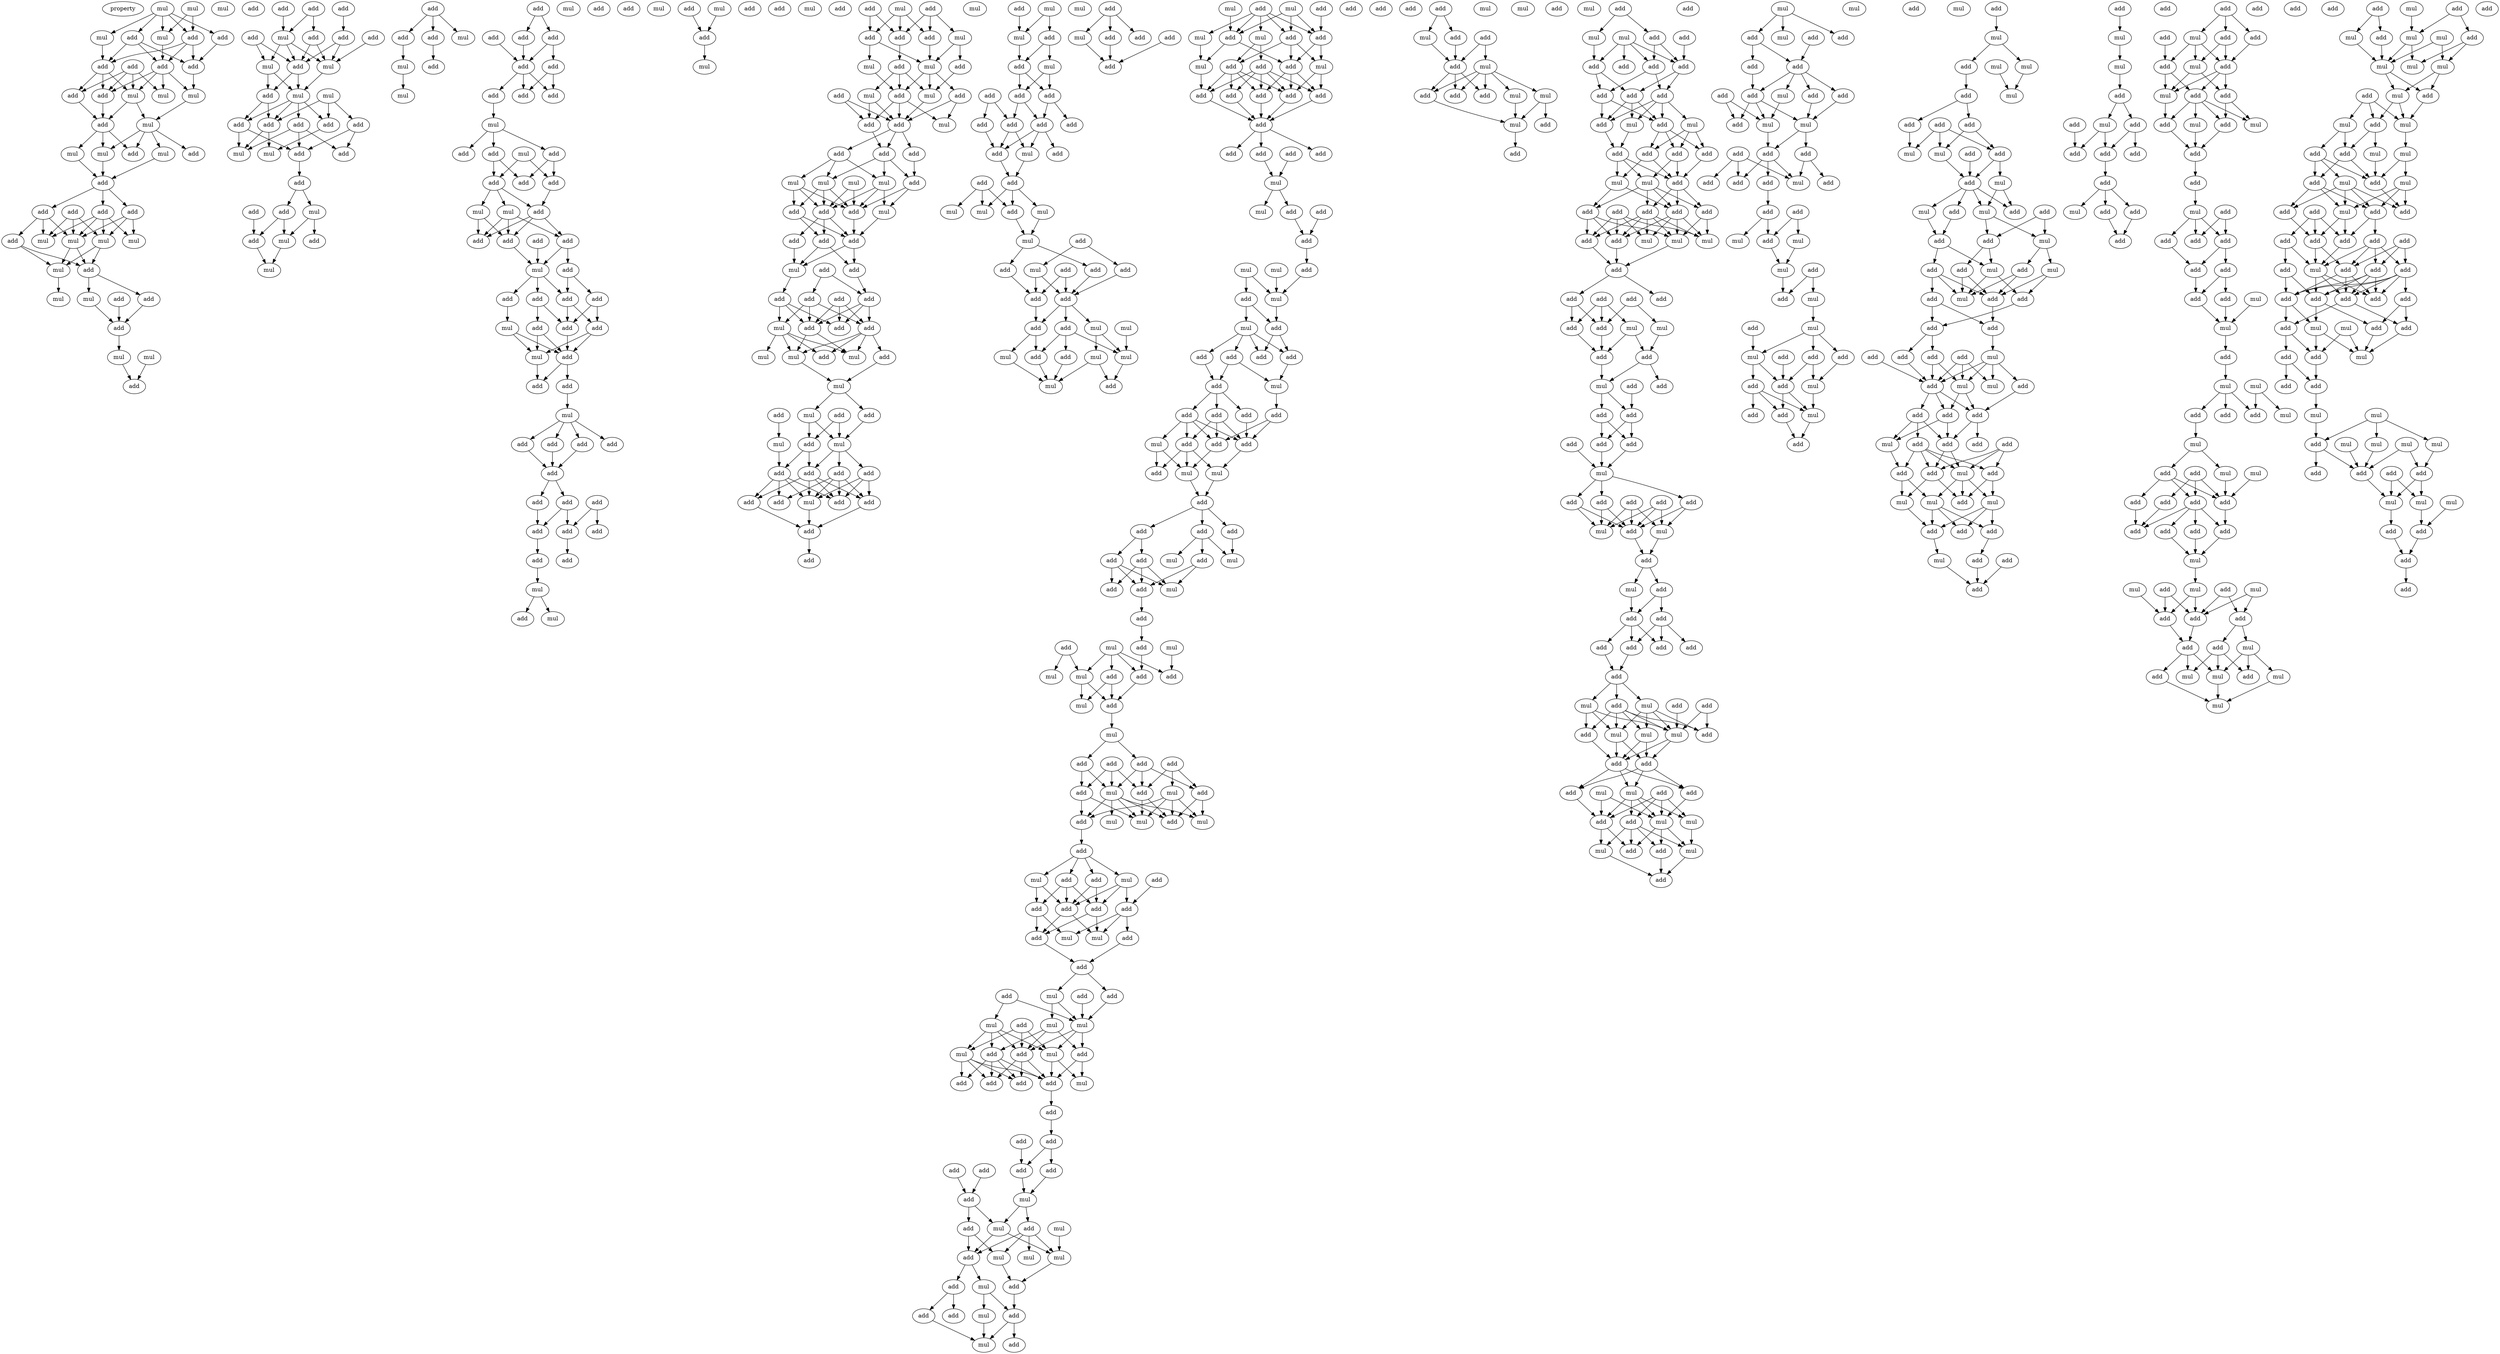 digraph {
    node [fontcolor=black]
    property [mul=2,lf=1.8]
    0 [ label = mul ];
    1 [ label = mul ];
    2 [ label = add ];
    3 [ label = add ];
    4 [ label = add ];
    5 [ label = mul ];
    6 [ label = mul ];
    7 [ label = add ];
    8 [ label = add ];
    9 [ label = add ];
    10 [ label = add ];
    11 [ label = add ];
    12 [ label = add ];
    13 [ label = mul ];
    14 [ label = mul ];
    15 [ label = mul ];
    16 [ label = add ];
    17 [ label = mul ];
    18 [ label = mul ];
    19 [ label = add ];
    20 [ label = add ];
    21 [ label = mul ];
    22 [ label = mul ];
    23 [ label = add ];
    24 [ label = add ];
    25 [ label = add ];
    26 [ label = add ];
    27 [ label = add ];
    28 [ label = mul ];
    29 [ label = mul ];
    30 [ label = add ];
    31 [ label = mul ];
    32 [ label = mul ];
    33 [ label = mul ];
    34 [ label = add ];
    35 [ label = mul ];
    36 [ label = mul ];
    37 [ label = add ];
    38 [ label = mul ];
    39 [ label = add ];
    40 [ label = add ];
    41 [ label = mul ];
    42 [ label = mul ];
    43 [ label = add ];
    44 [ label = add ];
    45 [ label = add ];
    46 [ label = add ];
    47 [ label = add ];
    48 [ label = mul ];
    49 [ label = add ];
    50 [ label = add ];
    51 [ label = add ];
    52 [ label = add ];
    53 [ label = add ];
    54 [ label = mul ];
    55 [ label = mul ];
    56 [ label = add ];
    57 [ label = mul ];
    58 [ label = mul ];
    59 [ label = add ];
    60 [ label = add ];
    61 [ label = add ];
    62 [ label = add ];
    63 [ label = add ];
    64 [ label = add ];
    65 [ label = add ];
    66 [ label = mul ];
    67 [ label = mul ];
    68 [ label = add ];
    69 [ label = add ];
    70 [ label = add ];
    71 [ label = mul ];
    72 [ label = mul ];
    73 [ label = add ];
    74 [ label = add ];
    75 [ label = add ];
    76 [ label = mul ];
    77 [ label = add ];
    78 [ label = add ];
    79 [ label = mul ];
    80 [ label = mul ];
    81 [ label = add ];
    82 [ label = mul ];
    83 [ label = add ];
    84 [ label = add ];
    85 [ label = add ];
    86 [ label = mul ];
    87 [ label = add ];
    88 [ label = add ];
    89 [ label = add ];
    90 [ label = add ];
    91 [ label = add ];
    92 [ label = add ];
    93 [ label = add ];
    94 [ label = add ];
    95 [ label = mul ];
    96 [ label = mul ];
    97 [ label = add ];
    98 [ label = add ];
    99 [ label = add ];
    100 [ label = add ];
    101 [ label = add ];
    102 [ label = add ];
    103 [ label = mul ];
    104 [ label = mul ];
    105 [ label = add ];
    106 [ label = add ];
    107 [ label = add ];
    108 [ label = add ];
    109 [ label = add ];
    110 [ label = add ];
    111 [ label = mul ];
    112 [ label = add ];
    113 [ label = add ];
    114 [ label = add ];
    115 [ label = add ];
    116 [ label = mul ];
    117 [ label = add ];
    118 [ label = add ];
    119 [ label = add ];
    120 [ label = mul ];
    121 [ label = add ];
    122 [ label = mul ];
    123 [ label = add ];
    124 [ label = add ];
    125 [ label = mul ];
    126 [ label = add ];
    127 [ label = add ];
    128 [ label = add ];
    129 [ label = add ];
    130 [ label = add ];
    131 [ label = add ];
    132 [ label = add ];
    133 [ label = add ];
    134 [ label = add ];
    135 [ label = add ];
    136 [ label = add ];
    137 [ label = add ];
    138 [ label = add ];
    139 [ label = mul ];
    140 [ label = add ];
    141 [ label = add ];
    142 [ label = mul ];
    143 [ label = mul ];
    144 [ label = add ];
    145 [ label = add ];
    146 [ label = mul ];
    147 [ label = add ];
    148 [ label = mul ];
    149 [ label = add ];
    150 [ label = add ];
    151 [ label = mul ];
    152 [ label = add ];
    153 [ label = add ];
    154 [ label = add ];
    155 [ label = mul ];
    156 [ label = add ];
    157 [ label = mul ];
    158 [ label = add ];
    159 [ label = add ];
    160 [ label = mul ];
    161 [ label = add ];
    162 [ label = add ];
    163 [ label = mul ];
    164 [ label = add ];
    165 [ label = mul ];
    166 [ label = mul ];
    167 [ label = add ];
    168 [ label = add ];
    169 [ label = add ];
    170 [ label = add ];
    171 [ label = add ];
    172 [ label = mul ];
    173 [ label = mul ];
    174 [ label = mul ];
    175 [ label = mul ];
    176 [ label = add ];
    177 [ label = add ];
    178 [ label = mul ];
    179 [ label = add ];
    180 [ label = add ];
    181 [ label = add ];
    182 [ label = add ];
    183 [ label = add ];
    184 [ label = mul ];
    185 [ label = add ];
    186 [ label = add ];
    187 [ label = add ];
    188 [ label = add ];
    189 [ label = add ];
    190 [ label = add ];
    191 [ label = add ];
    192 [ label = add ];
    193 [ label = add ];
    194 [ label = mul ];
    195 [ label = add ];
    196 [ label = mul ];
    197 [ label = add ];
    198 [ label = mul ];
    199 [ label = mul ];
    200 [ label = mul ];
    201 [ label = add ];
    202 [ label = mul ];
    203 [ label = add ];
    204 [ label = add ];
    205 [ label = mul ];
    206 [ label = mul ];
    207 [ label = add ];
    208 [ label = add ];
    209 [ label = mul ];
    210 [ label = add ];
    211 [ label = add ];
    212 [ label = add ];
    213 [ label = add ];
    214 [ label = add ];
    215 [ label = add ];
    216 [ label = add ];
    217 [ label = mul ];
    218 [ label = add ];
    219 [ label = add ];
    220 [ label = mul ];
    221 [ label = add ];
    222 [ label = mul ];
    223 [ label = add ];
    224 [ label = add ];
    225 [ label = mul ];
    226 [ label = add ];
    227 [ label = add ];
    228 [ label = add ];
    229 [ label = add ];
    230 [ label = add ];
    231 [ label = add ];
    232 [ label = add ];
    233 [ label = mul ];
    234 [ label = add ];
    235 [ label = add ];
    236 [ label = mul ];
    237 [ label = add ];
    238 [ label = add ];
    239 [ label = mul ];
    240 [ label = mul ];
    241 [ label = mul ];
    242 [ label = add ];
    243 [ label = add ];
    244 [ label = mul ];
    245 [ label = add ];
    246 [ label = add ];
    247 [ label = add ];
    248 [ label = mul ];
    249 [ label = add ];
    250 [ label = add ];
    251 [ label = add ];
    252 [ label = mul ];
    253 [ label = add ];
    254 [ label = add ];
    255 [ label = mul ];
    256 [ label = mul ];
    257 [ label = mul ];
    258 [ label = add ];
    259 [ label = add ];
    260 [ label = mul ];
    261 [ label = add ];
    262 [ label = mul ];
    263 [ label = add ];
    264 [ label = mul ];
    265 [ label = add ];
    266 [ label = add ];
    267 [ label = add ];
    268 [ label = add ];
    269 [ label = mul ];
    270 [ label = add ];
    271 [ label = add ];
    272 [ label = mul ];
    273 [ label = mul ];
    274 [ label = add ];
    275 [ label = add ];
    276 [ label = mul ];
    277 [ label = add ];
    278 [ label = add ];
    279 [ label = mul ];
    280 [ label = mul ];
    281 [ label = add ];
    282 [ label = add ];
    283 [ label = add ];
    284 [ label = add ];
    285 [ label = add ];
    286 [ label = add ];
    287 [ label = add ];
    288 [ label = add ];
    289 [ label = add ];
    290 [ label = add ];
    291 [ label = add ];
    292 [ label = add ];
    293 [ label = add ];
    294 [ label = mul ];
    295 [ label = add ];
    296 [ label = add ];
    297 [ label = add ];
    298 [ label = mul ];
    299 [ label = add ];
    300 [ label = mul ];
    301 [ label = add ];
    302 [ label = add ];
    303 [ label = mul ];
    304 [ label = add ];
    305 [ label = mul ];
    306 [ label = add ];
    307 [ label = mul ];
    308 [ label = add ];
    309 [ label = add ];
    310 [ label = add ];
    311 [ label = add ];
    312 [ label = mul ];
    313 [ label = add ];
    314 [ label = add ];
    315 [ label = add ];
    316 [ label = add ];
    317 [ label = add ];
    318 [ label = add ];
    319 [ label = mul ];
    320 [ label = add ];
    321 [ label = add ];
    322 [ label = add ];
    323 [ label = mul ];
    324 [ label = mul ];
    325 [ label = add ];
    326 [ label = add ];
    327 [ label = add ];
    328 [ label = add ];
    329 [ label = add ];
    330 [ label = add ];
    331 [ label = mul ];
    332 [ label = add ];
    333 [ label = mul ];
    334 [ label = add ];
    335 [ label = add ];
    336 [ label = mul ];
    337 [ label = add ];
    338 [ label = add ];
    339 [ label = mul ];
    340 [ label = add ];
    341 [ label = mul ];
    342 [ label = mul ];
    343 [ label = mul ];
    344 [ label = add ];
    345 [ label = add ];
    346 [ label = add ];
    347 [ label = mul ];
    348 [ label = add ];
    349 [ label = mul ];
    350 [ label = add ];
    351 [ label = add ];
    352 [ label = add ];
    353 [ label = add ];
    354 [ label = mul ];
    355 [ label = add ];
    356 [ label = mul ];
    357 [ label = add ];
    358 [ label = add ];
    359 [ label = mul ];
    360 [ label = add ];
    361 [ label = add ];
    362 [ label = mul ];
    363 [ label = mul ];
    364 [ label = add ];
    365 [ label = add ];
    366 [ label = add ];
    367 [ label = add ];
    368 [ label = mul ];
    369 [ label = mul ];
    370 [ label = add ];
    371 [ label = add ];
    372 [ label = add ];
    373 [ label = add ];
    374 [ label = mul ];
    375 [ label = add ];
    376 [ label = add ];
    377 [ label = mul ];
    378 [ label = add ];
    379 [ label = mul ];
    380 [ label = add ];
    381 [ label = add ];
    382 [ label = add ];
    383 [ label = add ];
    384 [ label = mul ];
    385 [ label = mul ];
    386 [ label = mul ];
    387 [ label = mul ];
    388 [ label = add ];
    389 [ label = add ];
    390 [ label = mul ];
    391 [ label = add ];
    392 [ label = add ];
    393 [ label = mul ];
    394 [ label = add ];
    395 [ label = add ];
    396 [ label = add ];
    397 [ label = add ];
    398 [ label = add ];
    399 [ label = add ];
    400 [ label = add ];
    401 [ label = add ];
    402 [ label = add ];
    403 [ label = add ];
    404 [ label = mul ];
    405 [ label = add ];
    406 [ label = add ];
    407 [ label = add ];
    408 [ label = mul ];
    409 [ label = mul ];
    410 [ label = mul ];
    411 [ label = mul ];
    412 [ label = mul ];
    413 [ label = add ];
    414 [ label = mul ];
    415 [ label = add ];
    416 [ label = add ];
    417 [ label = add ];
    418 [ label = mul ];
    419 [ label = add ];
    420 [ label = add ];
    421 [ label = add ];
    422 [ label = mul ];
    423 [ label = add ];
    424 [ label = mul ];
    425 [ label = add ];
    426 [ label = mul ];
    427 [ label = mul ];
    428 [ label = add ];
    429 [ label = add ];
    430 [ label = mul ];
    431 [ label = mul ];
    432 [ label = add ];
    433 [ label = add ];
    434 [ label = mul ];
    435 [ label = add ];
    436 [ label = mul ];
    437 [ label = add ];
    438 [ label = add ];
    439 [ label = add ];
    440 [ label = mul ];
    441 [ label = add ];
    442 [ label = add ];
    443 [ label = mul ];
    444 [ label = add ];
    445 [ label = mul ];
    446 [ label = add ];
    447 [ label = add ];
    448 [ label = add ];
    449 [ label = add ];
    450 [ label = add ];
    451 [ label = add ];
    452 [ label = add ];
    453 [ label = add ];
    454 [ label = mul ];
    455 [ label = mul ];
    456 [ label = add ];
    457 [ label = add ];
    458 [ label = add ];
    459 [ label = add ];
    460 [ label = add ];
    461 [ label = mul ];
    462 [ label = add ];
    463 [ label = mul ];
    464 [ label = add ];
    465 [ label = add ];
    466 [ label = add ];
    467 [ label = add ];
    468 [ label = add ];
    469 [ label = mul ];
    470 [ label = add ];
    471 [ label = mul ];
    472 [ label = mul ];
    473 [ label = add ];
    474 [ label = add ];
    475 [ label = add ];
    476 [ label = add ];
    477 [ label = add ];
    478 [ label = add ];
    479 [ label = mul ];
    480 [ label = add ];
    481 [ label = mul ];
    482 [ label = add ];
    483 [ label = add ];
    484 [ label = add ];
    485 [ label = add ];
    486 [ label = add ];
    487 [ label = mul ];
    488 [ label = add ];
    489 [ label = add ];
    490 [ label = add ];
    491 [ label = add ];
    492 [ label = add ];
    493 [ label = mul ];
    494 [ label = add ];
    495 [ label = add ];
    496 [ label = add ];
    497 [ label = add ];
    498 [ label = add ];
    499 [ label = mul ];
    500 [ label = mul ];
    501 [ label = add ];
    502 [ label = add ];
    503 [ label = mul ];
    504 [ label = add ];
    505 [ label = add ];
    506 [ label = add ];
    507 [ label = add ];
    508 [ label = add ];
    509 [ label = add ];
    510 [ label = add ];
    511 [ label = add ];
    512 [ label = add ];
    513 [ label = mul ];
    514 [ label = add ];
    515 [ label = add ];
    516 [ label = mul ];
    517 [ label = add ];
    518 [ label = add ];
    519 [ label = mul ];
    520 [ label = mul ];
    521 [ label = add ];
    522 [ label = mul ];
    523 [ label = add ];
    524 [ label = add ];
    525 [ label = mul ];
    526 [ label = add ];
    527 [ label = add ];
    528 [ label = add ];
    529 [ label = mul ];
    530 [ label = add ];
    531 [ label = mul ];
    532 [ label = add ];
    533 [ label = mul ];
    534 [ label = add ];
    535 [ label = mul ];
    536 [ label = add ];
    537 [ label = mul ];
    538 [ label = add ];
    539 [ label = mul ];
    540 [ label = mul ];
    541 [ label = add ];
    542 [ label = add ];
    543 [ label = add ];
    544 [ label = mul ];
    545 [ label = add ];
    546 [ label = add ];
    547 [ label = add ];
    548 [ label = add ];
    549 [ label = add ];
    550 [ label = mul ];
    551 [ label = add ];
    552 [ label = mul ];
    553 [ label = mul ];
    554 [ label = add ];
    555 [ label = add ];
    556 [ label = add ];
    557 [ label = add ];
    558 [ label = mul ];
    559 [ label = add ];
    560 [ label = add ];
    561 [ label = add ];
    562 [ label = add ];
    563 [ label = add ];
    564 [ label = add ];
    565 [ label = mul ];
    566 [ label = add ];
    567 [ label = mul ];
    568 [ label = add ];
    569 [ label = add ];
    570 [ label = mul ];
    571 [ label = add ];
    572 [ label = mul ];
    573 [ label = mul ];
    574 [ label = add ];
    575 [ label = add ];
    576 [ label = mul ];
    577 [ label = add ];
    578 [ label = add ];
    579 [ label = mul ];
    580 [ label = mul ];
    581 [ label = add ];
    582 [ label = add ];
    583 [ label = add ];
    584 [ label = mul ];
    585 [ label = add ];
    586 [ label = add ];
    587 [ label = add ];
    588 [ label = mul ];
    589 [ label = mul ];
    590 [ label = mul ];
    591 [ label = add ];
    592 [ label = add ];
    593 [ label = mul ];
    594 [ label = add ];
    595 [ label = add ];
    596 [ label = add ];
    597 [ label = add ];
    598 [ label = add ];
    599 [ label = mul ];
    600 [ label = mul ];
    601 [ label = add ];
    602 [ label = mul ];
    603 [ label = add ];
    604 [ label = mul ];
    605 [ label = add ];
    606 [ label = mul ];
    607 [ label = add ];
    608 [ label = mul ];
    609 [ label = add ];
    610 [ label = add ];
    611 [ label = add ];
    612 [ label = mul ];
    613 [ label = add ];
    614 [ label = mul ];
    615 [ label = add ];
    616 [ label = add ];
    617 [ label = mul ];
    618 [ label = add ];
    619 [ label = add ];
    620 [ label = add ];
    621 [ label = add ];
    622 [ label = mul ];
    623 [ label = add ];
    624 [ label = add ];
    625 [ label = add ];
    626 [ label = add ];
    627 [ label = mul ];
    628 [ label = add ];
    629 [ label = mul ];
    630 [ label = add ];
    631 [ label = add ];
    632 [ label = add ];
    633 [ label = add ];
    634 [ label = add ];
    635 [ label = add ];
    636 [ label = add ];
    637 [ label = mul ];
    638 [ label = add ];
    639 [ label = add ];
    640 [ label = add ];
    641 [ label = mul ];
    642 [ label = add ];
    643 [ label = mul ];
    644 [ label = mul ];
    645 [ label = mul ];
    646 [ label = add ];
    647 [ label = add ];
    648 [ label = add ];
    649 [ label = add ];
    650 [ label = add ];
    651 [ label = mul ];
    652 [ label = add ];
    653 [ label = add ];
    654 [ label = add ];
    655 [ label = mul ];
    656 [ label = mul ];
    657 [ label = add ];
    658 [ label = add ];
    659 [ label = add ];
    660 [ label = mul ];
    661 [ label = add ];
    662 [ label = add ];
    663 [ label = add ];
    664 [ label = add ];
    665 [ label = add ];
    666 [ label = mul ];
    667 [ label = add ];
    668 [ label = add ];
    669 [ label = add ];
    670 [ label = add ];
    671 [ label = mul ];
    672 [ label = add ];
    673 [ label = add ];
    674 [ label = add ];
    675 [ label = mul ];
    676 [ label = add ];
    677 [ label = add ];
    678 [ label = add ];
    679 [ label = mul ];
    680 [ label = add ];
    681 [ label = add ];
    682 [ label = add ];
    683 [ label = mul ];
    684 [ label = mul ];
    685 [ label = add ];
    686 [ label = add ];
    687 [ label = mul ];
    688 [ label = add ];
    689 [ label = add ];
    690 [ label = add ];
    691 [ label = add ];
    692 [ label = add ];
    693 [ label = add ];
    694 [ label = add ];
    695 [ label = mul ];
    696 [ label = add ];
    697 [ label = add ];
    698 [ label = mul ];
    699 [ label = add ];
    700 [ label = mul ];
    701 [ label = add ];
    702 [ label = mul ];
    703 [ label = add ];
    704 [ label = mul ];
    705 [ label = add ];
    706 [ label = add ];
    707 [ label = add ];
    708 [ label = mul ];
    709 [ label = mul ];
    710 [ label = add ];
    711 [ label = add ];
    712 [ label = mul ];
    713 [ label = add ];
    714 [ label = add ];
    715 [ label = add ];
    716 [ label = add ];
    717 [ label = add ];
    718 [ label = add ];
    719 [ label = add ];
    720 [ label = add ];
    721 [ label = mul ];
    722 [ label = mul ];
    723 [ label = mul ];
    724 [ label = add ];
    725 [ label = mul ];
    726 [ label = add ];
    727 [ label = add ];
    728 [ label = add ];
    729 [ label = add ];
    730 [ label = add ];
    731 [ label = add ];
    732 [ label = mul ];
    733 [ label = add ];
    734 [ label = mul ];
    735 [ label = mul ];
    736 [ label = add ];
    737 [ label = mul ];
    738 [ label = mul ];
    739 [ label = mul ];
    740 [ label = add ];
    741 [ label = add ];
    742 [ label = mul ];
    743 [ label = add ];
    744 [ label = mul ];
    745 [ label = add ];
    746 [ label = mul ];
    747 [ label = mul ];
    748 [ label = mul ];
    749 [ label = mul ];
    750 [ label = add ];
    751 [ label = add ];
    752 [ label = mul ];
    753 [ label = mul ];
    754 [ label = add ];
    755 [ label = mul ];
    756 [ label = mul ];
    757 [ label = mul ];
    758 [ label = add ];
    759 [ label = add ];
    760 [ label = mul ];
    761 [ label = mul ];
    762 [ label = add ];
    763 [ label = add ];
    764 [ label = add ];
    765 [ label = add ];
    766 [ label = add ];
    767 [ label = add ];
    768 [ label = mul ];
    769 [ label = add ];
    770 [ label = add ];
    771 [ label = add ];
    772 [ label = add ];
    773 [ label = add ];
    774 [ label = add ];
    775 [ label = add ];
    776 [ label = add ];
    777 [ label = add ];
    778 [ label = mul ];
    779 [ label = add ];
    780 [ label = add ];
    781 [ label = add ];
    782 [ label = add ];
    783 [ label = add ];
    784 [ label = mul ];
    785 [ label = mul ];
    786 [ label = add ];
    787 [ label = add ];
    788 [ label = add ];
    789 [ label = add ];
    790 [ label = add ];
    791 [ label = mul ];
    792 [ label = add ];
    793 [ label = add ];
    794 [ label = mul ];
    795 [ label = mul ];
    796 [ label = add ];
    797 [ label = mul ];
    798 [ label = mul ];
    799 [ label = mul ];
    800 [ label = mul ];
    801 [ label = add ];
    802 [ label = add ];
    803 [ label = add ];
    804 [ label = add ];
    805 [ label = mul ];
    806 [ label = mul ];
    807 [ label = mul ];
    808 [ label = add ];
    809 [ label = add ];
    810 [ label = add ];
    811 [ label = add ];
    812 [ label = add ];
    0 -> 2 [ name = 0 ];
    0 -> 3 [ name = 1 ];
    0 -> 4 [ name = 2 ];
    0 -> 5 [ name = 3 ];
    0 -> 6 [ name = 4 ];
    1 -> 2 [ name = 5 ];
    1 -> 6 [ name = 6 ];
    2 -> 7 [ name = 7 ];
    2 -> 8 [ name = 8 ];
    2 -> 9 [ name = 9 ];
    3 -> 7 [ name = 10 ];
    3 -> 8 [ name = 11 ];
    3 -> 9 [ name = 12 ];
    4 -> 9 [ name = 13 ];
    5 -> 7 [ name = 14 ];
    6 -> 8 [ name = 15 ];
    7 -> 11 [ name = 16 ];
    7 -> 12 [ name = 17 ];
    7 -> 13 [ name = 18 ];
    8 -> 12 [ name = 19 ];
    8 -> 13 [ name = 20 ];
    8 -> 14 [ name = 21 ];
    8 -> 15 [ name = 22 ];
    9 -> 14 [ name = 23 ];
    10 -> 11 [ name = 24 ];
    10 -> 12 [ name = 25 ];
    10 -> 13 [ name = 26 ];
    10 -> 15 [ name = 27 ];
    11 -> 16 [ name = 28 ];
    12 -> 16 [ name = 29 ];
    13 -> 16 [ name = 30 ];
    13 -> 17 [ name = 31 ];
    14 -> 17 [ name = 32 ];
    16 -> 18 [ name = 33 ];
    16 -> 20 [ name = 34 ];
    16 -> 21 [ name = 35 ];
    17 -> 18 [ name = 36 ];
    17 -> 19 [ name = 37 ];
    17 -> 20 [ name = 38 ];
    17 -> 22 [ name = 39 ];
    18 -> 23 [ name = 40 ];
    21 -> 23 [ name = 41 ];
    22 -> 23 [ name = 42 ];
    23 -> 24 [ name = 43 ];
    23 -> 25 [ name = 44 ];
    23 -> 27 [ name = 45 ];
    24 -> 28 [ name = 46 ];
    24 -> 29 [ name = 47 ];
    24 -> 31 [ name = 48 ];
    24 -> 32 [ name = 49 ];
    25 -> 29 [ name = 50 ];
    25 -> 31 [ name = 51 ];
    25 -> 32 [ name = 52 ];
    26 -> 28 [ name = 53 ];
    26 -> 29 [ name = 54 ];
    26 -> 31 [ name = 55 ];
    27 -> 28 [ name = 56 ];
    27 -> 29 [ name = 57 ];
    27 -> 30 [ name = 58 ];
    29 -> 33 [ name = 59 ];
    29 -> 34 [ name = 60 ];
    30 -> 33 [ name = 61 ];
    30 -> 34 [ name = 62 ];
    31 -> 33 [ name = 63 ];
    31 -> 34 [ name = 64 ];
    33 -> 36 [ name = 65 ];
    34 -> 35 [ name = 66 ];
    34 -> 39 [ name = 67 ];
    35 -> 40 [ name = 68 ];
    37 -> 40 [ name = 69 ];
    39 -> 40 [ name = 70 ];
    40 -> 41 [ name = 71 ];
    41 -> 43 [ name = 72 ];
    42 -> 43 [ name = 73 ];
    45 -> 48 [ name = 74 ];
    46 -> 49 [ name = 75 ];
    47 -> 48 [ name = 76 ];
    47 -> 51 [ name = 77 ];
    48 -> 53 [ name = 78 ];
    48 -> 54 [ name = 79 ];
    48 -> 55 [ name = 80 ];
    49 -> 53 [ name = 81 ];
    49 -> 54 [ name = 82 ];
    50 -> 54 [ name = 83 ];
    51 -> 53 [ name = 84 ];
    51 -> 54 [ name = 85 ];
    52 -> 53 [ name = 86 ];
    52 -> 55 [ name = 87 ];
    53 -> 56 [ name = 88 ];
    53 -> 58 [ name = 89 ];
    54 -> 58 [ name = 90 ];
    55 -> 56 [ name = 91 ];
    55 -> 58 [ name = 92 ];
    56 -> 61 [ name = 93 ];
    56 -> 63 [ name = 94 ];
    57 -> 60 [ name = 95 ];
    57 -> 62 [ name = 96 ];
    57 -> 63 [ name = 97 ];
    58 -> 59 [ name = 98 ];
    58 -> 60 [ name = 99 ];
    58 -> 61 [ name = 100 ];
    58 -> 63 [ name = 101 ];
    59 -> 64 [ name = 102 ];
    59 -> 65 [ name = 103 ];
    59 -> 66 [ name = 104 ];
    60 -> 67 [ name = 105 ];
    61 -> 64 [ name = 106 ];
    61 -> 66 [ name = 107 ];
    62 -> 64 [ name = 108 ];
    62 -> 65 [ name = 109 ];
    63 -> 66 [ name = 110 ];
    63 -> 67 [ name = 111 ];
    64 -> 68 [ name = 112 ];
    68 -> 69 [ name = 113 ];
    68 -> 71 [ name = 114 ];
    69 -> 72 [ name = 115 ];
    69 -> 74 [ name = 116 ];
    70 -> 74 [ name = 117 ];
    71 -> 72 [ name = 118 ];
    71 -> 73 [ name = 119 ];
    72 -> 76 [ name = 120 ];
    74 -> 76 [ name = 121 ];
    75 -> 77 [ name = 122 ];
    75 -> 78 [ name = 123 ];
    75 -> 79 [ name = 124 ];
    77 -> 80 [ name = 125 ];
    78 -> 81 [ name = 126 ];
    80 -> 82 [ name = 127 ];
    83 -> 84 [ name = 128 ];
    83 -> 85 [ name = 129 ];
    84 -> 89 [ name = 130 ];
    85 -> 88 [ name = 131 ];
    85 -> 89 [ name = 132 ];
    87 -> 89 [ name = 133 ];
    88 -> 90 [ name = 134 ];
    88 -> 91 [ name = 135 ];
    89 -> 90 [ name = 136 ];
    89 -> 91 [ name = 137 ];
    89 -> 93 [ name = 138 ];
    93 -> 95 [ name = 139 ];
    95 -> 97 [ name = 140 ];
    95 -> 98 [ name = 141 ];
    95 -> 99 [ name = 142 ];
    96 -> 101 [ name = 143 ];
    96 -> 102 [ name = 144 ];
    97 -> 100 [ name = 145 ];
    97 -> 101 [ name = 146 ];
    99 -> 100 [ name = 147 ];
    99 -> 102 [ name = 148 ];
    101 -> 105 [ name = 149 ];
    102 -> 103 [ name = 150 ];
    102 -> 104 [ name = 151 ];
    102 -> 105 [ name = 152 ];
    103 -> 106 [ name = 153 ];
    103 -> 107 [ name = 154 ];
    103 -> 108 [ name = 155 ];
    104 -> 107 [ name = 156 ];
    104 -> 108 [ name = 157 ];
    105 -> 106 [ name = 158 ];
    105 -> 107 [ name = 159 ];
    105 -> 108 [ name = 160 ];
    106 -> 110 [ name = 161 ];
    106 -> 111 [ name = 162 ];
    107 -> 111 [ name = 163 ];
    109 -> 111 [ name = 164 ];
    110 -> 112 [ name = 165 ];
    110 -> 115 [ name = 166 ];
    111 -> 112 [ name = 167 ];
    111 -> 113 [ name = 168 ];
    111 -> 114 [ name = 169 ];
    112 -> 117 [ name = 170 ];
    112 -> 118 [ name = 171 ];
    113 -> 116 [ name = 172 ];
    114 -> 118 [ name = 173 ];
    114 -> 119 [ name = 174 ];
    115 -> 117 [ name = 175 ];
    115 -> 118 [ name = 176 ];
    116 -> 120 [ name = 177 ];
    116 -> 121 [ name = 178 ];
    117 -> 120 [ name = 179 ];
    117 -> 121 [ name = 180 ];
    118 -> 121 [ name = 181 ];
    119 -> 120 [ name = 182 ];
    119 -> 121 [ name = 183 ];
    120 -> 124 [ name = 184 ];
    121 -> 123 [ name = 185 ];
    121 -> 124 [ name = 186 ];
    123 -> 125 [ name = 187 ];
    125 -> 126 [ name = 188 ];
    125 -> 127 [ name = 189 ];
    125 -> 128 [ name = 190 ];
    125 -> 129 [ name = 191 ];
    126 -> 130 [ name = 192 ];
    128 -> 130 [ name = 193 ];
    129 -> 130 [ name = 194 ];
    130 -> 132 [ name = 195 ];
    130 -> 133 [ name = 196 ];
    131 -> 135 [ name = 197 ];
    131 -> 136 [ name = 198 ];
    132 -> 134 [ name = 199 ];
    132 -> 136 [ name = 200 ];
    133 -> 134 [ name = 201 ];
    134 -> 138 [ name = 202 ];
    136 -> 137 [ name = 203 ];
    138 -> 139 [ name = 204 ];
    139 -> 140 [ name = 205 ];
    139 -> 143 [ name = 206 ];
    141 -> 145 [ name = 207 ];
    142 -> 145 [ name = 208 ];
    145 -> 146 [ name = 209 ];
    150 -> 154 [ name = 210 ];
    150 -> 155 [ name = 211 ];
    150 -> 156 [ name = 212 ];
    151 -> 153 [ name = 213 ];
    151 -> 154 [ name = 214 ];
    151 -> 156 [ name = 215 ];
    152 -> 153 [ name = 216 ];
    152 -> 156 [ name = 217 ];
    153 -> 157 [ name = 218 ];
    153 -> 160 [ name = 219 ];
    154 -> 160 [ name = 220 ];
    155 -> 159 [ name = 221 ];
    155 -> 160 [ name = 222 ];
    156 -> 158 [ name = 223 ];
    157 -> 161 [ name = 224 ];
    158 -> 161 [ name = 225 ];
    158 -> 163 [ name = 226 ];
    158 -> 165 [ name = 227 ];
    159 -> 165 [ name = 228 ];
    160 -> 161 [ name = 229 ];
    160 -> 164 [ name = 230 ];
    160 -> 165 [ name = 231 ];
    161 -> 166 [ name = 232 ];
    161 -> 167 [ name = 233 ];
    161 -> 168 [ name = 234 ];
    162 -> 167 [ name = 235 ];
    162 -> 168 [ name = 236 ];
    163 -> 167 [ name = 237 ];
    163 -> 168 [ name = 238 ];
    164 -> 166 [ name = 239 ];
    164 -> 167 [ name = 240 ];
    165 -> 167 [ name = 241 ];
    167 -> 169 [ name = 242 ];
    167 -> 170 [ name = 243 ];
    167 -> 171 [ name = 244 ];
    168 -> 169 [ name = 245 ];
    169 -> 172 [ name = 246 ];
    169 -> 174 [ name = 247 ];
    169 -> 176 [ name = 248 ];
    170 -> 172 [ name = 249 ];
    170 -> 174 [ name = 250 ];
    170 -> 175 [ name = 251 ];
    171 -> 176 [ name = 252 ];
    172 -> 177 [ name = 253 ];
    172 -> 178 [ name = 254 ];
    172 -> 180 [ name = 255 ];
    173 -> 177 [ name = 256 ];
    173 -> 180 [ name = 257 ];
    174 -> 177 [ name = 258 ];
    174 -> 179 [ name = 259 ];
    174 -> 180 [ name = 260 ];
    175 -> 177 [ name = 261 ];
    175 -> 179 [ name = 262 ];
    175 -> 180 [ name = 263 ];
    176 -> 177 [ name = 264 ];
    176 -> 178 [ name = 265 ];
    177 -> 183 [ name = 266 ];
    178 -> 183 [ name = 267 ];
    179 -> 182 [ name = 268 ];
    179 -> 183 [ name = 269 ];
    180 -> 181 [ name = 270 ];
    180 -> 182 [ name = 271 ];
    180 -> 183 [ name = 272 ];
    181 -> 184 [ name = 273 ];
    182 -> 184 [ name = 274 ];
    182 -> 186 [ name = 275 ];
    183 -> 184 [ name = 276 ];
    183 -> 186 [ name = 277 ];
    184 -> 188 [ name = 278 ];
    185 -> 187 [ name = 279 ];
    185 -> 189 [ name = 280 ];
    186 -> 189 [ name = 281 ];
    187 -> 191 [ name = 282 ];
    187 -> 192 [ name = 283 ];
    187 -> 194 [ name = 284 ];
    188 -> 191 [ name = 285 ];
    188 -> 193 [ name = 286 ];
    188 -> 194 [ name = 287 ];
    189 -> 191 [ name = 288 ];
    189 -> 192 [ name = 289 ];
    189 -> 193 [ name = 290 ];
    190 -> 191 [ name = 291 ];
    190 -> 192 [ name = 292 ];
    190 -> 193 [ name = 293 ];
    191 -> 196 [ name = 294 ];
    191 -> 198 [ name = 295 ];
    192 -> 195 [ name = 296 ];
    192 -> 196 [ name = 297 ];
    192 -> 197 [ name = 298 ];
    192 -> 198 [ name = 299 ];
    194 -> 196 [ name = 300 ];
    194 -> 197 [ name = 301 ];
    194 -> 198 [ name = 302 ];
    194 -> 199 [ name = 303 ];
    195 -> 200 [ name = 304 ];
    196 -> 200 [ name = 305 ];
    200 -> 201 [ name = 306 ];
    200 -> 202 [ name = 307 ];
    201 -> 205 [ name = 308 ];
    202 -> 205 [ name = 309 ];
    202 -> 207 [ name = 310 ];
    203 -> 206 [ name = 311 ];
    204 -> 205 [ name = 312 ];
    204 -> 207 [ name = 313 ];
    205 -> 210 [ name = 314 ];
    205 -> 211 [ name = 315 ];
    205 -> 212 [ name = 316 ];
    206 -> 208 [ name = 317 ];
    207 -> 208 [ name = 318 ];
    207 -> 212 [ name = 319 ];
    208 -> 213 [ name = 320 ];
    208 -> 215 [ name = 321 ];
    208 -> 216 [ name = 322 ];
    208 -> 217 [ name = 323 ];
    210 -> 214 [ name = 324 ];
    210 -> 215 [ name = 325 ];
    210 -> 217 [ name = 326 ];
    211 -> 213 [ name = 327 ];
    211 -> 214 [ name = 328 ];
    211 -> 215 [ name = 329 ];
    211 -> 217 [ name = 330 ];
    212 -> 214 [ name = 331 ];
    212 -> 215 [ name = 332 ];
    212 -> 216 [ name = 333 ];
    212 -> 217 [ name = 334 ];
    214 -> 218 [ name = 335 ];
    216 -> 218 [ name = 336 ];
    217 -> 218 [ name = 337 ];
    218 -> 221 [ name = 338 ];
    219 -> 222 [ name = 339 ];
    220 -> 222 [ name = 340 ];
    220 -> 223 [ name = 341 ];
    222 -> 224 [ name = 342 ];
    223 -> 224 [ name = 343 ];
    223 -> 225 [ name = 344 ];
    224 -> 227 [ name = 345 ];
    224 -> 228 [ name = 346 ];
    225 -> 227 [ name = 347 ];
    225 -> 228 [ name = 348 ];
    226 -> 230 [ name = 349 ];
    226 -> 231 [ name = 350 ];
    227 -> 230 [ name = 351 ];
    227 -> 232 [ name = 352 ];
    228 -> 229 [ name = 353 ];
    228 -> 232 [ name = 354 ];
    230 -> 235 [ name = 355 ];
    230 -> 236 [ name = 356 ];
    231 -> 235 [ name = 357 ];
    232 -> 234 [ name = 358 ];
    232 -> 235 [ name = 359 ];
    232 -> 236 [ name = 360 ];
    235 -> 237 [ name = 361 ];
    236 -> 237 [ name = 362 ];
    237 -> 240 [ name = 363 ];
    237 -> 241 [ name = 364 ];
    237 -> 242 [ name = 365 ];
    238 -> 239 [ name = 366 ];
    238 -> 240 [ name = 367 ];
    238 -> 242 [ name = 368 ];
    241 -> 244 [ name = 369 ];
    242 -> 244 [ name = 370 ];
    243 -> 247 [ name = 371 ];
    243 -> 248 [ name = 372 ];
    244 -> 246 [ name = 373 ];
    244 -> 249 [ name = 374 ];
    245 -> 250 [ name = 375 ];
    245 -> 251 [ name = 376 ];
    246 -> 250 [ name = 377 ];
    247 -> 250 [ name = 378 ];
    248 -> 250 [ name = 379 ];
    248 -> 251 [ name = 380 ];
    249 -> 251 [ name = 381 ];
    250 -> 253 [ name = 382 ];
    250 -> 254 [ name = 383 ];
    250 -> 255 [ name = 384 ];
    251 -> 253 [ name = 385 ];
    252 -> 256 [ name = 386 ];
    253 -> 258 [ name = 387 ];
    253 -> 260 [ name = 388 ];
    254 -> 256 [ name = 389 ];
    254 -> 258 [ name = 390 ];
    254 -> 259 [ name = 391 ];
    255 -> 256 [ name = 392 ];
    255 -> 257 [ name = 393 ];
    256 -> 261 [ name = 394 ];
    257 -> 261 [ name = 395 ];
    257 -> 262 [ name = 396 ];
    258 -> 262 [ name = 397 ];
    259 -> 262 [ name = 398 ];
    260 -> 262 [ name = 399 ];
    263 -> 264 [ name = 400 ];
    263 -> 265 [ name = 401 ];
    263 -> 267 [ name = 402 ];
    264 -> 268 [ name = 403 ];
    265 -> 268 [ name = 404 ];
    266 -> 268 [ name = 405 ];
    269 -> 274 [ name = 406 ];
    269 -> 275 [ name = 407 ];
    269 -> 277 [ name = 408 ];
    270 -> 273 [ name = 409 ];
    270 -> 274 [ name = 410 ];
    270 -> 275 [ name = 411 ];
    270 -> 276 [ name = 412 ];
    270 -> 277 [ name = 413 ];
    271 -> 275 [ name = 414 ];
    272 -> 277 [ name = 415 ];
    273 -> 279 [ name = 416 ];
    274 -> 278 [ name = 417 ];
    274 -> 280 [ name = 418 ];
    274 -> 281 [ name = 419 ];
    275 -> 280 [ name = 420 ];
    275 -> 281 [ name = 421 ];
    276 -> 278 [ name = 422 ];
    276 -> 282 [ name = 423 ];
    277 -> 279 [ name = 424 ];
    277 -> 281 [ name = 425 ];
    278 -> 283 [ name = 426 ];
    278 -> 284 [ name = 427 ];
    278 -> 285 [ name = 428 ];
    278 -> 287 [ name = 429 ];
    279 -> 283 [ name = 430 ];
    280 -> 284 [ name = 431 ];
    280 -> 286 [ name = 432 ];
    281 -> 284 [ name = 433 ];
    281 -> 286 [ name = 434 ];
    281 -> 287 [ name = 435 ];
    282 -> 283 [ name = 436 ];
    282 -> 284 [ name = 437 ];
    282 -> 285 [ name = 438 ];
    282 -> 286 [ name = 439 ];
    282 -> 287 [ name = 440 ];
    283 -> 288 [ name = 441 ];
    284 -> 288 [ name = 442 ];
    285 -> 288 [ name = 443 ];
    286 -> 288 [ name = 444 ];
    287 -> 288 [ name = 445 ];
    288 -> 289 [ name = 446 ];
    288 -> 290 [ name = 447 ];
    288 -> 293 [ name = 448 ];
    292 -> 294 [ name = 449 ];
    293 -> 294 [ name = 450 ];
    294 -> 296 [ name = 451 ];
    294 -> 298 [ name = 452 ];
    296 -> 299 [ name = 453 ];
    297 -> 299 [ name = 454 ];
    299 -> 302 [ name = 455 ];
    300 -> 304 [ name = 456 ];
    300 -> 305 [ name = 457 ];
    302 -> 305 [ name = 458 ];
    303 -> 305 [ name = 459 ];
    304 -> 306 [ name = 460 ];
    304 -> 307 [ name = 461 ];
    305 -> 306 [ name = 462 ];
    306 -> 309 [ name = 463 ];
    306 -> 310 [ name = 464 ];
    307 -> 308 [ name = 465 ];
    307 -> 309 [ name = 466 ];
    307 -> 310 [ name = 467 ];
    307 -> 311 [ name = 468 ];
    308 -> 313 [ name = 469 ];
    309 -> 312 [ name = 470 ];
    311 -> 312 [ name = 471 ];
    311 -> 313 [ name = 472 ];
    312 -> 317 [ name = 473 ];
    313 -> 314 [ name = 474 ];
    313 -> 315 [ name = 475 ];
    313 -> 316 [ name = 476 ];
    314 -> 318 [ name = 477 ];
    314 -> 319 [ name = 478 ];
    314 -> 320 [ name = 479 ];
    314 -> 321 [ name = 480 ];
    315 -> 321 [ name = 481 ];
    316 -> 318 [ name = 482 ];
    316 -> 320 [ name = 483 ];
    316 -> 321 [ name = 484 ];
    317 -> 320 [ name = 485 ];
    317 -> 321 [ name = 486 ];
    318 -> 322 [ name = 487 ];
    318 -> 323 [ name = 488 ];
    318 -> 324 [ name = 489 ];
    319 -> 322 [ name = 490 ];
    319 -> 323 [ name = 491 ];
    320 -> 323 [ name = 492 ];
    321 -> 324 [ name = 493 ];
    323 -> 325 [ name = 494 ];
    324 -> 325 [ name = 495 ];
    325 -> 326 [ name = 496 ];
    325 -> 327 [ name = 497 ];
    325 -> 328 [ name = 498 ];
    326 -> 330 [ name = 499 ];
    326 -> 331 [ name = 500 ];
    326 -> 333 [ name = 501 ];
    327 -> 333 [ name = 502 ];
    328 -> 329 [ name = 503 ];
    328 -> 332 [ name = 504 ];
    329 -> 334 [ name = 505 ];
    329 -> 335 [ name = 506 ];
    329 -> 336 [ name = 507 ];
    330 -> 335 [ name = 508 ];
    330 -> 336 [ name = 509 ];
    332 -> 334 [ name = 510 ];
    332 -> 335 [ name = 511 ];
    332 -> 336 [ name = 512 ];
    335 -> 337 [ name = 513 ];
    337 -> 338 [ name = 514 ];
    338 -> 345 [ name = 515 ];
    339 -> 343 [ name = 516 ];
    339 -> 344 [ name = 517 ];
    339 -> 345 [ name = 518 ];
    339 -> 346 [ name = 519 ];
    340 -> 342 [ name = 520 ];
    340 -> 343 [ name = 521 ];
    341 -> 346 [ name = 522 ];
    343 -> 347 [ name = 523 ];
    343 -> 348 [ name = 524 ];
    344 -> 347 [ name = 525 ];
    344 -> 348 [ name = 526 ];
    345 -> 348 [ name = 527 ];
    348 -> 349 [ name = 528 ];
    349 -> 350 [ name = 529 ];
    349 -> 351 [ name = 530 ];
    350 -> 356 [ name = 531 ];
    350 -> 357 [ name = 532 ];
    351 -> 355 [ name = 533 ];
    351 -> 356 [ name = 534 ];
    351 -> 358 [ name = 535 ];
    352 -> 356 [ name = 536 ];
    352 -> 357 [ name = 537 ];
    352 -> 358 [ name = 538 ];
    353 -> 354 [ name = 539 ];
    353 -> 355 [ name = 540 ];
    353 -> 358 [ name = 541 ];
    354 -> 359 [ name = 542 ];
    354 -> 360 [ name = 543 ];
    354 -> 361 [ name = 544 ];
    354 -> 363 [ name = 545 ];
    355 -> 361 [ name = 546 ];
    355 -> 363 [ name = 547 ];
    356 -> 359 [ name = 548 ];
    356 -> 360 [ name = 549 ];
    356 -> 361 [ name = 550 ];
    356 -> 362 [ name = 551 ];
    356 -> 363 [ name = 552 ];
    357 -> 359 [ name = 553 ];
    357 -> 360 [ name = 554 ];
    358 -> 359 [ name = 555 ];
    358 -> 361 [ name = 556 ];
    360 -> 364 [ name = 557 ];
    364 -> 365 [ name = 558 ];
    364 -> 366 [ name = 559 ];
    364 -> 368 [ name = 560 ];
    364 -> 369 [ name = 561 ];
    365 -> 370 [ name = 562 ];
    365 -> 371 [ name = 563 ];
    365 -> 372 [ name = 564 ];
    366 -> 370 [ name = 565 ];
    366 -> 372 [ name = 566 ];
    367 -> 373 [ name = 567 ];
    368 -> 371 [ name = 568 ];
    368 -> 372 [ name = 569 ];
    369 -> 370 [ name = 570 ];
    369 -> 372 [ name = 571 ];
    369 -> 373 [ name = 572 ];
    370 -> 374 [ name = 573 ];
    370 -> 375 [ name = 574 ];
    371 -> 375 [ name = 575 ];
    371 -> 377 [ name = 576 ];
    372 -> 374 [ name = 577 ];
    372 -> 375 [ name = 578 ];
    373 -> 374 [ name = 579 ];
    373 -> 376 [ name = 580 ];
    373 -> 377 [ name = 581 ];
    375 -> 378 [ name = 582 ];
    376 -> 378 [ name = 583 ];
    378 -> 379 [ name = 584 ];
    378 -> 382 [ name = 585 ];
    379 -> 385 [ name = 586 ];
    379 -> 386 [ name = 587 ];
    380 -> 384 [ name = 588 ];
    380 -> 386 [ name = 589 ];
    381 -> 386 [ name = 590 ];
    382 -> 386 [ name = 591 ];
    383 -> 387 [ name = 592 ];
    383 -> 390 [ name = 593 ];
    383 -> 391 [ name = 594 ];
    384 -> 387 [ name = 595 ];
    384 -> 388 [ name = 596 ];
    384 -> 390 [ name = 597 ];
    384 -> 391 [ name = 598 ];
    385 -> 388 [ name = 599 ];
    385 -> 389 [ name = 600 ];
    385 -> 391 [ name = 601 ];
    386 -> 389 [ name = 602 ];
    386 -> 390 [ name = 603 ];
    386 -> 391 [ name = 604 ];
    387 -> 392 [ name = 605 ];
    387 -> 394 [ name = 606 ];
    387 -> 395 [ name = 607 ];
    387 -> 396 [ name = 608 ];
    388 -> 392 [ name = 609 ];
    388 -> 394 [ name = 610 ];
    388 -> 395 [ name = 611 ];
    388 -> 396 [ name = 612 ];
    389 -> 392 [ name = 613 ];
    389 -> 393 [ name = 614 ];
    390 -> 392 [ name = 615 ];
    390 -> 393 [ name = 616 ];
    391 -> 392 [ name = 617 ];
    391 -> 394 [ name = 618 ];
    391 -> 395 [ name = 619 ];
    392 -> 397 [ name = 620 ];
    397 -> 398 [ name = 621 ];
    398 -> 402 [ name = 622 ];
    398 -> 403 [ name = 623 ];
    399 -> 402 [ name = 624 ];
    400 -> 405 [ name = 625 ];
    401 -> 405 [ name = 626 ];
    402 -> 404 [ name = 627 ];
    403 -> 404 [ name = 628 ];
    404 -> 407 [ name = 629 ];
    404 -> 409 [ name = 630 ];
    405 -> 406 [ name = 631 ];
    405 -> 409 [ name = 632 ];
    406 -> 412 [ name = 633 ];
    406 -> 413 [ name = 634 ];
    407 -> 410 [ name = 635 ];
    407 -> 411 [ name = 636 ];
    407 -> 412 [ name = 637 ];
    407 -> 413 [ name = 638 ];
    408 -> 410 [ name = 639 ];
    409 -> 410 [ name = 640 ];
    409 -> 413 [ name = 641 ];
    410 -> 416 [ name = 642 ];
    412 -> 416 [ name = 643 ];
    413 -> 414 [ name = 644 ];
    413 -> 415 [ name = 645 ];
    414 -> 418 [ name = 646 ];
    414 -> 419 [ name = 647 ];
    415 -> 417 [ name = 648 ];
    415 -> 420 [ name = 649 ];
    416 -> 419 [ name = 650 ];
    417 -> 422 [ name = 651 ];
    418 -> 422 [ name = 652 ];
    419 -> 421 [ name = 653 ];
    419 -> 422 [ name = 654 ];
    423 -> 424 [ name = 655 ];
    423 -> 425 [ name = 656 ];
    424 -> 429 [ name = 657 ];
    425 -> 429 [ name = 658 ];
    428 -> 429 [ name = 659 ];
    428 -> 430 [ name = 660 ];
    429 -> 432 [ name = 661 ];
    429 -> 433 [ name = 662 ];
    429 -> 435 [ name = 663 ];
    430 -> 431 [ name = 664 ];
    430 -> 432 [ name = 665 ];
    430 -> 433 [ name = 666 ];
    430 -> 434 [ name = 667 ];
    430 -> 435 [ name = 668 ];
    431 -> 436 [ name = 669 ];
    434 -> 436 [ name = 670 ];
    434 -> 437 [ name = 671 ];
    435 -> 436 [ name = 672 ];
    436 -> 439 [ name = 673 ];
    441 -> 442 [ name = 674 ];
    441 -> 445 [ name = 675 ];
    442 -> 446 [ name = 676 ];
    442 -> 447 [ name = 677 ];
    443 -> 446 [ name = 678 ];
    443 -> 447 [ name = 679 ];
    443 -> 448 [ name = 680 ];
    443 -> 449 [ name = 681 ];
    444 -> 446 [ name = 682 ];
    445 -> 448 [ name = 683 ];
    446 -> 450 [ name = 684 ];
    446 -> 451 [ name = 685 ];
    447 -> 451 [ name = 686 ];
    447 -> 452 [ name = 687 ];
    448 -> 450 [ name = 688 ];
    448 -> 452 [ name = 689 ];
    450 -> 453 [ name = 690 ];
    450 -> 455 [ name = 691 ];
    450 -> 456 [ name = 692 ];
    451 -> 453 [ name = 693 ];
    451 -> 454 [ name = 694 ];
    451 -> 455 [ name = 695 ];
    451 -> 456 [ name = 696 ];
    452 -> 453 [ name = 697 ];
    452 -> 456 [ name = 698 ];
    453 -> 457 [ name = 699 ];
    453 -> 458 [ name = 700 ];
    453 -> 459 [ name = 701 ];
    454 -> 457 [ name = 702 ];
    454 -> 458 [ name = 703 ];
    454 -> 459 [ name = 704 ];
    455 -> 460 [ name = 705 ];
    456 -> 460 [ name = 706 ];
    457 -> 462 [ name = 707 ];
    457 -> 463 [ name = 708 ];
    458 -> 461 [ name = 709 ];
    458 -> 462 [ name = 710 ];
    459 -> 462 [ name = 711 ];
    460 -> 461 [ name = 712 ];
    460 -> 462 [ name = 713 ];
    460 -> 463 [ name = 714 ];
    461 -> 464 [ name = 715 ];
    461 -> 466 [ name = 716 ];
    461 -> 467 [ name = 717 ];
    461 -> 468 [ name = 718 ];
    462 -> 464 [ name = 719 ];
    462 -> 466 [ name = 720 ];
    462 -> 468 [ name = 721 ];
    463 -> 464 [ name = 722 ];
    463 -> 467 [ name = 723 ];
    464 -> 469 [ name = 724 ];
    464 -> 471 [ name = 725 ];
    464 -> 472 [ name = 726 ];
    464 -> 473 [ name = 727 ];
    465 -> 469 [ name = 728 ];
    465 -> 470 [ name = 729 ];
    465 -> 471 [ name = 730 ];
    465 -> 473 [ name = 731 ];
    466 -> 469 [ name = 732 ];
    466 -> 472 [ name = 733 ];
    467 -> 470 [ name = 734 ];
    467 -> 472 [ name = 735 ];
    467 -> 473 [ name = 736 ];
    468 -> 469 [ name = 737 ];
    468 -> 470 [ name = 738 ];
    468 -> 471 [ name = 739 ];
    468 -> 472 [ name = 740 ];
    468 -> 473 [ name = 741 ];
    470 -> 474 [ name = 742 ];
    472 -> 474 [ name = 743 ];
    473 -> 474 [ name = 744 ];
    474 -> 475 [ name = 745 ];
    474 -> 477 [ name = 746 ];
    475 -> 480 [ name = 747 ];
    475 -> 482 [ name = 748 ];
    476 -> 479 [ name = 749 ];
    476 -> 482 [ name = 750 ];
    478 -> 480 [ name = 751 ];
    478 -> 481 [ name = 752 ];
    478 -> 482 [ name = 753 ];
    479 -> 484 [ name = 754 ];
    480 -> 483 [ name = 755 ];
    481 -> 483 [ name = 756 ];
    481 -> 484 [ name = 757 ];
    482 -> 483 [ name = 758 ];
    483 -> 487 [ name = 759 ];
    484 -> 485 [ name = 760 ];
    484 -> 487 [ name = 761 ];
    486 -> 489 [ name = 762 ];
    487 -> 488 [ name = 763 ];
    487 -> 489 [ name = 764 ];
    488 -> 491 [ name = 765 ];
    488 -> 492 [ name = 766 ];
    489 -> 491 [ name = 767 ];
    489 -> 492 [ name = 768 ];
    490 -> 493 [ name = 769 ];
    491 -> 493 [ name = 770 ];
    492 -> 493 [ name = 771 ];
    493 -> 494 [ name = 772 ];
    493 -> 495 [ name = 773 ];
    493 -> 498 [ name = 774 ];
    494 -> 499 [ name = 775 ];
    494 -> 501 [ name = 776 ];
    495 -> 500 [ name = 777 ];
    495 -> 501 [ name = 778 ];
    496 -> 499 [ name = 779 ];
    496 -> 500 [ name = 780 ];
    496 -> 501 [ name = 781 ];
    497 -> 499 [ name = 782 ];
    497 -> 500 [ name = 783 ];
    497 -> 501 [ name = 784 ];
    498 -> 500 [ name = 785 ];
    498 -> 501 [ name = 786 ];
    499 -> 502 [ name = 787 ];
    501 -> 502 [ name = 788 ];
    502 -> 503 [ name = 789 ];
    502 -> 504 [ name = 790 ];
    503 -> 505 [ name = 791 ];
    504 -> 505 [ name = 792 ];
    504 -> 506 [ name = 793 ];
    505 -> 509 [ name = 794 ];
    505 -> 510 [ name = 795 ];
    505 -> 511 [ name = 796 ];
    506 -> 507 [ name = 797 ];
    506 -> 510 [ name = 798 ];
    506 -> 511 [ name = 799 ];
    509 -> 512 [ name = 800 ];
    511 -> 512 [ name = 801 ];
    512 -> 513 [ name = 802 ];
    512 -> 515 [ name = 803 ];
    512 -> 516 [ name = 804 ];
    513 -> 519 [ name = 805 ];
    513 -> 520 [ name = 806 ];
    513 -> 521 [ name = 807 ];
    514 -> 520 [ name = 808 ];
    515 -> 518 [ name = 809 ];
    515 -> 519 [ name = 810 ];
    515 -> 520 [ name = 811 ];
    515 -> 521 [ name = 812 ];
    515 -> 522 [ name = 813 ];
    516 -> 518 [ name = 814 ];
    516 -> 519 [ name = 815 ];
    516 -> 520 [ name = 816 ];
    516 -> 522 [ name = 817 ];
    517 -> 518 [ name = 818 ];
    517 -> 520 [ name = 819 ];
    519 -> 523 [ name = 820 ];
    519 -> 524 [ name = 821 ];
    520 -> 523 [ name = 822 ];
    520 -> 524 [ name = 823 ];
    521 -> 524 [ name = 824 ];
    522 -> 523 [ name = 825 ];
    522 -> 524 [ name = 826 ];
    523 -> 527 [ name = 827 ];
    523 -> 528 [ name = 828 ];
    523 -> 529 [ name = 829 ];
    524 -> 527 [ name = 830 ];
    524 -> 528 [ name = 831 ];
    524 -> 529 [ name = 832 ];
    525 -> 532 [ name = 833 ];
    525 -> 533 [ name = 834 ];
    526 -> 530 [ name = 835 ];
    526 -> 531 [ name = 836 ];
    526 -> 532 [ name = 837 ];
    526 -> 533 [ name = 838 ];
    527 -> 532 [ name = 839 ];
    528 -> 533 [ name = 840 ];
    529 -> 530 [ name = 841 ];
    529 -> 531 [ name = 842 ];
    529 -> 532 [ name = 843 ];
    529 -> 533 [ name = 844 ];
    530 -> 534 [ name = 845 ];
    530 -> 535 [ name = 846 ];
    530 -> 536 [ name = 847 ];
    530 -> 537 [ name = 848 ];
    531 -> 537 [ name = 849 ];
    532 -> 534 [ name = 850 ];
    532 -> 535 [ name = 851 ];
    533 -> 534 [ name = 852 ];
    533 -> 536 [ name = 853 ];
    533 -> 537 [ name = 854 ];
    535 -> 538 [ name = 855 ];
    536 -> 538 [ name = 856 ];
    537 -> 538 [ name = 857 ];
    539 -> 541 [ name = 858 ];
    539 -> 543 [ name = 859 ];
    539 -> 544 [ name = 860 ];
    542 -> 545 [ name = 861 ];
    543 -> 545 [ name = 862 ];
    543 -> 546 [ name = 863 ];
    545 -> 547 [ name = 864 ];
    545 -> 548 [ name = 865 ];
    545 -> 549 [ name = 866 ];
    545 -> 550 [ name = 867 ];
    546 -> 547 [ name = 868 ];
    547 -> 552 [ name = 869 ];
    547 -> 553 [ name = 870 ];
    547 -> 554 [ name = 871 ];
    548 -> 553 [ name = 872 ];
    549 -> 553 [ name = 873 ];
    550 -> 552 [ name = 874 ];
    551 -> 552 [ name = 875 ];
    551 -> 554 [ name = 876 ];
    552 -> 557 [ name = 877 ];
    553 -> 556 [ name = 878 ];
    553 -> 557 [ name = 879 ];
    555 -> 558 [ name = 880 ];
    555 -> 559 [ name = 881 ];
    555 -> 560 [ name = 882 ];
    556 -> 558 [ name = 883 ];
    556 -> 562 [ name = 884 ];
    557 -> 558 [ name = 885 ];
    557 -> 559 [ name = 886 ];
    557 -> 561 [ name = 887 ];
    561 -> 564 [ name = 888 ];
    563 -> 566 [ name = 889 ];
    563 -> 567 [ name = 890 ];
    564 -> 565 [ name = 891 ];
    564 -> 566 [ name = 892 ];
    566 -> 570 [ name = 893 ];
    567 -> 570 [ name = 894 ];
    568 -> 571 [ name = 895 ];
    568 -> 572 [ name = 896 ];
    570 -> 571 [ name = 897 ];
    572 -> 573 [ name = 898 ];
    573 -> 575 [ name = 899 ];
    573 -> 576 [ name = 900 ];
    573 -> 578 [ name = 901 ];
    574 -> 576 [ name = 902 ];
    575 -> 580 [ name = 903 ];
    575 -> 582 [ name = 904 ];
    576 -> 581 [ name = 905 ];
    576 -> 582 [ name = 906 ];
    577 -> 582 [ name = 907 ];
    578 -> 580 [ name = 908 ];
    580 -> 584 [ name = 909 ];
    581 -> 583 [ name = 910 ];
    581 -> 584 [ name = 911 ];
    581 -> 585 [ name = 912 ];
    582 -> 584 [ name = 913 ];
    582 -> 585 [ name = 914 ];
    584 -> 586 [ name = 915 ];
    585 -> 586 [ name = 916 ];
    587 -> 588 [ name = 917 ];
    588 -> 590 [ name = 918 ];
    588 -> 591 [ name = 919 ];
    589 -> 593 [ name = 920 ];
    590 -> 593 [ name = 921 ];
    591 -> 592 [ name = 922 ];
    592 -> 595 [ name = 923 ];
    592 -> 596 [ name = 924 ];
    594 -> 597 [ name = 925 ];
    594 -> 599 [ name = 926 ];
    594 -> 600 [ name = 927 ];
    595 -> 600 [ name = 928 ];
    596 -> 597 [ name = 929 ];
    596 -> 599 [ name = 930 ];
    597 -> 601 [ name = 931 ];
    597 -> 602 [ name = 932 ];
    598 -> 601 [ name = 933 ];
    599 -> 601 [ name = 934 ];
    601 -> 604 [ name = 935 ];
    601 -> 605 [ name = 936 ];
    601 -> 606 [ name = 937 ];
    601 -> 607 [ name = 938 ];
    602 -> 606 [ name = 939 ];
    602 -> 607 [ name = 940 ];
    603 -> 608 [ name = 941 ];
    603 -> 609 [ name = 942 ];
    604 -> 610 [ name = 943 ];
    605 -> 610 [ name = 944 ];
    606 -> 608 [ name = 945 ];
    606 -> 609 [ name = 946 ];
    608 -> 612 [ name = 947 ];
    608 -> 613 [ name = 948 ];
    609 -> 611 [ name = 949 ];
    609 -> 614 [ name = 950 ];
    610 -> 614 [ name = 951 ];
    610 -> 615 [ name = 952 ];
    611 -> 617 [ name = 953 ];
    611 -> 618 [ name = 954 ];
    612 -> 618 [ name = 955 ];
    612 -> 619 [ name = 956 ];
    613 -> 617 [ name = 957 ];
    613 -> 618 [ name = 958 ];
    614 -> 617 [ name = 959 ];
    614 -> 619 [ name = 960 ];
    615 -> 616 [ name = 961 ];
    615 -> 617 [ name = 962 ];
    615 -> 618 [ name = 963 ];
    616 -> 620 [ name = 964 ];
    616 -> 621 [ name = 965 ];
    618 -> 621 [ name = 966 ];
    619 -> 620 [ name = 967 ];
    620 -> 624 [ name = 968 ];
    620 -> 626 [ name = 969 ];
    621 -> 622 [ name = 970 ];
    622 -> 627 [ name = 971 ];
    622 -> 628 [ name = 972 ];
    622 -> 629 [ name = 973 ];
    622 -> 630 [ name = 974 ];
    623 -> 628 [ name = 975 ];
    624 -> 627 [ name = 976 ];
    624 -> 628 [ name = 977 ];
    625 -> 627 [ name = 978 ];
    625 -> 628 [ name = 979 ];
    625 -> 629 [ name = 980 ];
    626 -> 628 [ name = 981 ];
    627 -> 631 [ name = 982 ];
    627 -> 632 [ name = 983 ];
    628 -> 631 [ name = 984 ];
    628 -> 632 [ name = 985 ];
    628 -> 633 [ name = 986 ];
    630 -> 632 [ name = 987 ];
    631 -> 635 [ name = 988 ];
    631 -> 637 [ name = 989 ];
    632 -> 634 [ name = 990 ];
    632 -> 635 [ name = 991 ];
    633 -> 635 [ name = 992 ];
    633 -> 636 [ name = 993 ];
    633 -> 637 [ name = 994 ];
    635 -> 639 [ name = 995 ];
    635 -> 641 [ name = 996 ];
    636 -> 639 [ name = 997 ];
    636 -> 640 [ name = 998 ];
    636 -> 641 [ name = 999 ];
    636 -> 642 [ name = 1000 ];
    637 -> 640 [ name = 1001 ];
    638 -> 639 [ name = 1002 ];
    638 -> 641 [ name = 1003 ];
    638 -> 642 [ name = 1004 ];
    639 -> 643 [ name = 1005 ];
    639 -> 646 [ name = 1006 ];
    640 -> 643 [ name = 1007 ];
    640 -> 645 [ name = 1008 ];
    641 -> 644 [ name = 1009 ];
    641 -> 645 [ name = 1010 ];
    641 -> 646 [ name = 1011 ];
    642 -> 644 [ name = 1012 ];
    642 -> 646 [ name = 1013 ];
    643 -> 648 [ name = 1014 ];
    644 -> 647 [ name = 1015 ];
    644 -> 648 [ name = 1016 ];
    644 -> 649 [ name = 1017 ];
    645 -> 647 [ name = 1018 ];
    645 -> 648 [ name = 1019 ];
    645 -> 649 [ name = 1020 ];
    647 -> 650 [ name = 1021 ];
    648 -> 651 [ name = 1022 ];
    650 -> 654 [ name = 1023 ];
    651 -> 654 [ name = 1024 ];
    652 -> 654 [ name = 1025 ];
    653 -> 655 [ name = 1026 ];
    655 -> 656 [ name = 1027 ];
    656 -> 658 [ name = 1028 ];
    658 -> 660 [ name = 1029 ];
    658 -> 661 [ name = 1030 ];
    659 -> 662 [ name = 1031 ];
    660 -> 662 [ name = 1032 ];
    660 -> 664 [ name = 1033 ];
    661 -> 663 [ name = 1034 ];
    661 -> 664 [ name = 1035 ];
    664 -> 665 [ name = 1036 ];
    665 -> 666 [ name = 1037 ];
    665 -> 667 [ name = 1038 ];
    665 -> 668 [ name = 1039 ];
    667 -> 669 [ name = 1040 ];
    668 -> 669 [ name = 1041 ];
    670 -> 671 [ name = 1042 ];
    670 -> 672 [ name = 1043 ];
    670 -> 674 [ name = 1044 ];
    671 -> 675 [ name = 1045 ];
    671 -> 676 [ name = 1046 ];
    671 -> 677 [ name = 1047 ];
    672 -> 676 [ name = 1048 ];
    673 -> 677 [ name = 1049 ];
    674 -> 675 [ name = 1050 ];
    674 -> 676 [ name = 1051 ];
    675 -> 679 [ name = 1052 ];
    675 -> 680 [ name = 1053 ];
    676 -> 678 [ name = 1054 ];
    676 -> 679 [ name = 1055 ];
    676 -> 680 [ name = 1056 ];
    677 -> 678 [ name = 1057 ];
    677 -> 679 [ name = 1058 ];
    678 -> 681 [ name = 1059 ];
    678 -> 682 [ name = 1060 ];
    678 -> 683 [ name = 1061 ];
    678 -> 684 [ name = 1062 ];
    679 -> 682 [ name = 1063 ];
    680 -> 681 [ name = 1064 ];
    680 -> 684 [ name = 1065 ];
    681 -> 685 [ name = 1066 ];
    682 -> 685 [ name = 1067 ];
    683 -> 685 [ name = 1068 ];
    685 -> 686 [ name = 1069 ];
    686 -> 687 [ name = 1070 ];
    687 -> 690 [ name = 1071 ];
    687 -> 691 [ name = 1072 ];
    687 -> 692 [ name = 1073 ];
    688 -> 691 [ name = 1074 ];
    688 -> 692 [ name = 1075 ];
    690 -> 694 [ name = 1076 ];
    692 -> 693 [ name = 1077 ];
    692 -> 694 [ name = 1078 ];
    693 -> 696 [ name = 1079 ];
    693 -> 697 [ name = 1080 ];
    694 -> 696 [ name = 1081 ];
    695 -> 698 [ name = 1082 ];
    696 -> 698 [ name = 1083 ];
    697 -> 698 [ name = 1084 ];
    698 -> 699 [ name = 1085 ];
    699 -> 700 [ name = 1086 ];
    700 -> 703 [ name = 1087 ];
    700 -> 706 [ name = 1088 ];
    700 -> 707 [ name = 1089 ];
    702 -> 703 [ name = 1090 ];
    702 -> 704 [ name = 1091 ];
    706 -> 708 [ name = 1092 ];
    708 -> 710 [ name = 1093 ];
    708 -> 712 [ name = 1094 ];
    709 -> 714 [ name = 1095 ];
    710 -> 714 [ name = 1096 ];
    710 -> 715 [ name = 1097 ];
    710 -> 716 [ name = 1098 ];
    711 -> 713 [ name = 1099 ];
    711 -> 714 [ name = 1100 ];
    711 -> 715 [ name = 1101 ];
    712 -> 714 [ name = 1102 ];
    713 -> 720 [ name = 1103 ];
    714 -> 717 [ name = 1104 ];
    715 -> 717 [ name = 1105 ];
    715 -> 718 [ name = 1106 ];
    715 -> 719 [ name = 1107 ];
    715 -> 720 [ name = 1108 ];
    716 -> 720 [ name = 1109 ];
    717 -> 721 [ name = 1110 ];
    718 -> 721 [ name = 1111 ];
    719 -> 721 [ name = 1112 ];
    721 -> 723 [ name = 1113 ];
    722 -> 727 [ name = 1114 ];
    723 -> 727 [ name = 1115 ];
    723 -> 729 [ name = 1116 ];
    724 -> 728 [ name = 1117 ];
    724 -> 729 [ name = 1118 ];
    725 -> 728 [ name = 1119 ];
    725 -> 729 [ name = 1120 ];
    726 -> 727 [ name = 1121 ];
    726 -> 729 [ name = 1122 ];
    727 -> 731 [ name = 1123 ];
    728 -> 730 [ name = 1124 ];
    728 -> 732 [ name = 1125 ];
    729 -> 731 [ name = 1126 ];
    730 -> 733 [ name = 1127 ];
    730 -> 735 [ name = 1128 ];
    730 -> 737 [ name = 1129 ];
    731 -> 735 [ name = 1130 ];
    731 -> 736 [ name = 1131 ];
    731 -> 737 [ name = 1132 ];
    732 -> 733 [ name = 1133 ];
    732 -> 734 [ name = 1134 ];
    732 -> 735 [ name = 1135 ];
    734 -> 738 [ name = 1136 ];
    735 -> 738 [ name = 1137 ];
    736 -> 738 [ name = 1138 ];
    739 -> 742 [ name = 1139 ];
    740 -> 743 [ name = 1140 ];
    740 -> 744 [ name = 1141 ];
    741 -> 742 [ name = 1142 ];
    741 -> 745 [ name = 1143 ];
    742 -> 747 [ name = 1144 ];
    742 -> 749 [ name = 1145 ];
    743 -> 749 [ name = 1146 ];
    744 -> 749 [ name = 1147 ];
    745 -> 747 [ name = 1148 ];
    745 -> 748 [ name = 1149 ];
    746 -> 748 [ name = 1150 ];
    746 -> 749 [ name = 1151 ];
    748 -> 751 [ name = 1152 ];
    748 -> 752 [ name = 1153 ];
    749 -> 751 [ name = 1154 ];
    749 -> 752 [ name = 1155 ];
    750 -> 753 [ name = 1156 ];
    750 -> 754 [ name = 1157 ];
    750 -> 755 [ name = 1158 ];
    751 -> 755 [ name = 1159 ];
    752 -> 754 [ name = 1160 ];
    752 -> 755 [ name = 1161 ];
    753 -> 758 [ name = 1162 ];
    753 -> 759 [ name = 1163 ];
    754 -> 756 [ name = 1164 ];
    754 -> 758 [ name = 1165 ];
    755 -> 757 [ name = 1166 ];
    756 -> 762 [ name = 1167 ];
    757 -> 760 [ name = 1168 ];
    757 -> 762 [ name = 1169 ];
    758 -> 762 [ name = 1170 ];
    758 -> 763 [ name = 1171 ];
    759 -> 761 [ name = 1172 ];
    759 -> 762 [ name = 1173 ];
    759 -> 763 [ name = 1174 ];
    760 -> 764 [ name = 1175 ];
    760 -> 765 [ name = 1176 ];
    760 -> 768 [ name = 1177 ];
    761 -> 764 [ name = 1178 ];
    761 -> 765 [ name = 1179 ];
    761 -> 766 [ name = 1180 ];
    761 -> 768 [ name = 1181 ];
    762 -> 764 [ name = 1182 ];
    763 -> 765 [ name = 1183 ];
    763 -> 766 [ name = 1184 ];
    763 -> 768 [ name = 1185 ];
    765 -> 770 [ name = 1186 ];
    765 -> 772 [ name = 1187 ];
    766 -> 773 [ name = 1188 ];
    767 -> 770 [ name = 1189 ];
    767 -> 771 [ name = 1190 ];
    767 -> 773 [ name = 1191 ];
    768 -> 770 [ name = 1192 ];
    768 -> 773 [ name = 1193 ];
    769 -> 774 [ name = 1194 ];
    769 -> 775 [ name = 1195 ];
    769 -> 777 [ name = 1196 ];
    770 -> 778 [ name = 1197 ];
    771 -> 776 [ name = 1198 ];
    771 -> 778 [ name = 1199 ];
    772 -> 774 [ name = 1200 ];
    772 -> 775 [ name = 1201 ];
    772 -> 777 [ name = 1202 ];
    772 -> 778 [ name = 1203 ];
    773 -> 774 [ name = 1204 ];
    773 -> 778 [ name = 1205 ];
    774 -> 781 [ name = 1206 ];
    774 -> 782 [ name = 1207 ];
    774 -> 783 [ name = 1208 ];
    775 -> 779 [ name = 1209 ];
    775 -> 781 [ name = 1210 ];
    775 -> 782 [ name = 1211 ];
    775 -> 783 [ name = 1212 ];
    776 -> 779 [ name = 1213 ];
    776 -> 781 [ name = 1214 ];
    777 -> 779 [ name = 1215 ];
    777 -> 780 [ name = 1216 ];
    777 -> 781 [ name = 1217 ];
    777 -> 782 [ name = 1218 ];
    777 -> 783 [ name = 1219 ];
    778 -> 779 [ name = 1220 ];
    778 -> 782 [ name = 1221 ];
    778 -> 783 [ name = 1222 ];
    779 -> 784 [ name = 1223 ];
    779 -> 787 [ name = 1224 ];
    780 -> 787 [ name = 1225 ];
    780 -> 788 [ name = 1226 ];
    781 -> 784 [ name = 1227 ];
    781 -> 786 [ name = 1228 ];
    783 -> 786 [ name = 1229 ];
    783 -> 788 [ name = 1230 ];
    784 -> 789 [ name = 1231 ];
    784 -> 791 [ name = 1232 ];
    785 -> 789 [ name = 1233 ];
    785 -> 791 [ name = 1234 ];
    786 -> 789 [ name = 1235 ];
    786 -> 790 [ name = 1236 ];
    787 -> 791 [ name = 1237 ];
    788 -> 791 [ name = 1238 ];
    789 -> 793 [ name = 1239 ];
    790 -> 792 [ name = 1240 ];
    790 -> 793 [ name = 1241 ];
    793 -> 795 [ name = 1242 ];
    794 -> 796 [ name = 1243 ];
    794 -> 799 [ name = 1244 ];
    794 -> 800 [ name = 1245 ];
    795 -> 796 [ name = 1246 ];
    796 -> 803 [ name = 1247 ];
    796 -> 804 [ name = 1248 ];
    797 -> 804 [ name = 1249 ];
    798 -> 802 [ name = 1250 ];
    798 -> 804 [ name = 1251 ];
    799 -> 802 [ name = 1252 ];
    800 -> 804 [ name = 1253 ];
    801 -> 805 [ name = 1254 ];
    801 -> 806 [ name = 1255 ];
    802 -> 805 [ name = 1256 ];
    802 -> 806 [ name = 1257 ];
    804 -> 806 [ name = 1258 ];
    805 -> 808 [ name = 1259 ];
    806 -> 809 [ name = 1260 ];
    807 -> 808 [ name = 1261 ];
    808 -> 810 [ name = 1262 ];
    809 -> 810 [ name = 1263 ];
    810 -> 812 [ name = 1264 ];
}
